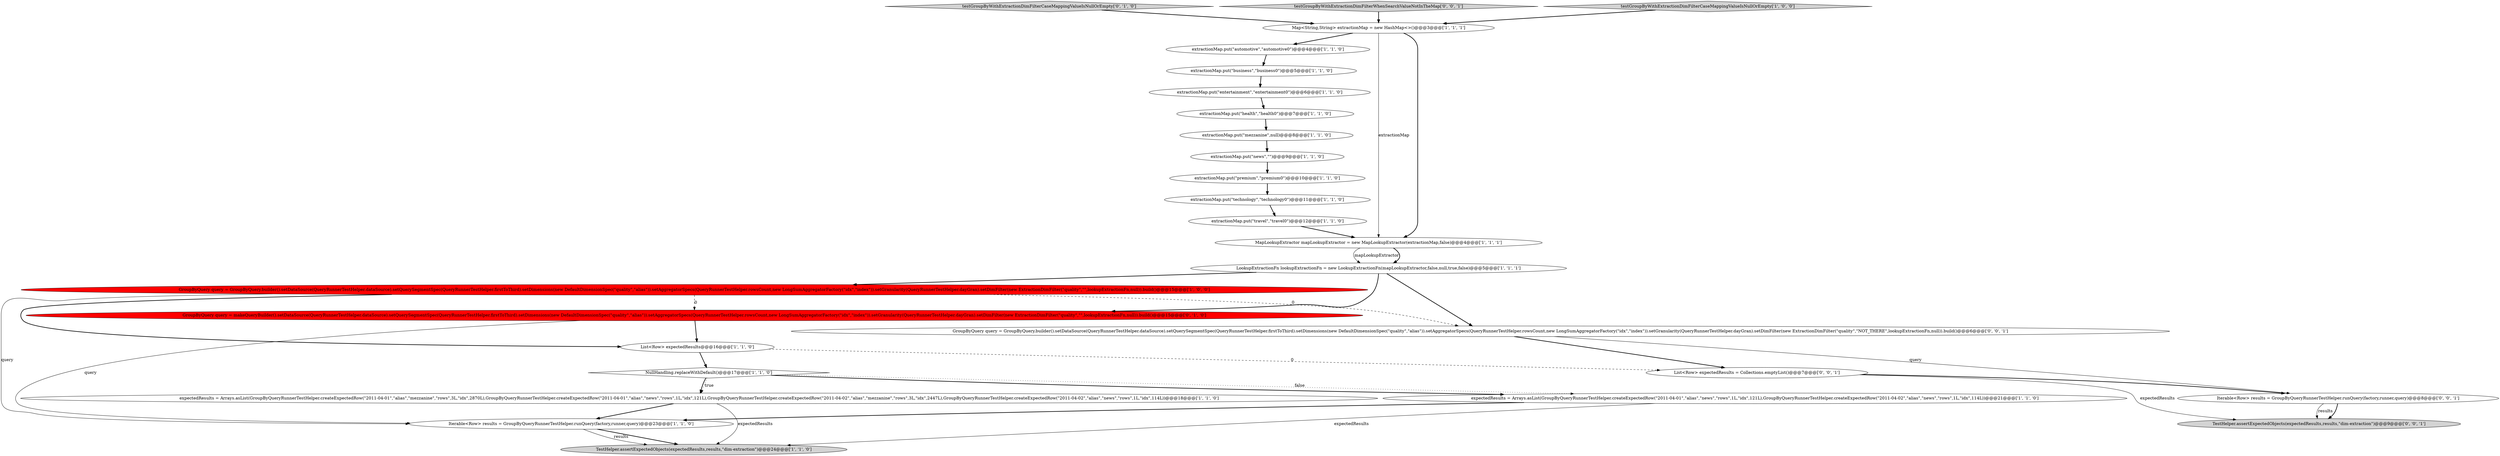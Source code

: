 digraph {
16 [style = filled, label = "extractionMap.put(\"travel\",\"travel0\")@@@12@@@['1', '1', '0']", fillcolor = white, shape = ellipse image = "AAA0AAABBB1BBB"];
12 [style = filled, label = "NullHandling.replaceWithDefault()@@@17@@@['1', '1', '0']", fillcolor = white, shape = diamond image = "AAA0AAABBB1BBB"];
20 [style = filled, label = "testGroupByWithExtractionDimFilterCaseMappingValueIsNullOrEmpty['0', '1', '0']", fillcolor = lightgray, shape = diamond image = "AAA0AAABBB2BBB"];
15 [style = filled, label = "extractionMap.put(\"business\",\"business0\")@@@5@@@['1', '1', '0']", fillcolor = white, shape = ellipse image = "AAA0AAABBB1BBB"];
19 [style = filled, label = "extractionMap.put(\"news\",\"\")@@@9@@@['1', '1', '0']", fillcolor = white, shape = ellipse image = "AAA0AAABBB1BBB"];
9 [style = filled, label = "TestHelper.assertExpectedObjects(expectedResults,results,\"dim-extraction\")@@@24@@@['1', '1', '0']", fillcolor = lightgray, shape = ellipse image = "AAA0AAABBB1BBB"];
2 [style = filled, label = "extractionMap.put(\"automotive\",\"automotive0\")@@@4@@@['1', '1', '0']", fillcolor = white, shape = ellipse image = "AAA0AAABBB1BBB"];
8 [style = filled, label = "expectedResults = Arrays.asList(GroupByQueryRunnerTestHelper.createExpectedRow(\"2011-04-01\",\"alias\",\"news\",\"rows\",1L,\"idx\",121L),GroupByQueryRunnerTestHelper.createExpectedRow(\"2011-04-02\",\"alias\",\"news\",\"rows\",1L,\"idx\",114L))@@@21@@@['1', '1', '0']", fillcolor = white, shape = ellipse image = "AAA0AAABBB1BBB"];
3 [style = filled, label = "extractionMap.put(\"premium\",\"premium0\")@@@10@@@['1', '1', '0']", fillcolor = white, shape = ellipse image = "AAA0AAABBB1BBB"];
26 [style = filled, label = "Iterable<Row> results = GroupByQueryRunnerTestHelper.runQuery(factory,runner,query)@@@8@@@['0', '0', '1']", fillcolor = white, shape = ellipse image = "AAA0AAABBB3BBB"];
1 [style = filled, label = "MapLookupExtractor mapLookupExtractor = new MapLookupExtractor(extractionMap,false)@@@4@@@['1', '1', '1']", fillcolor = white, shape = ellipse image = "AAA0AAABBB1BBB"];
23 [style = filled, label = "testGroupByWithExtractionDimFilterWhenSearchValueNotInTheMap['0', '0', '1']", fillcolor = lightgray, shape = diamond image = "AAA0AAABBB3BBB"];
18 [style = filled, label = "extractionMap.put(\"mezzanine\",null)@@@8@@@['1', '1', '0']", fillcolor = white, shape = ellipse image = "AAA0AAABBB1BBB"];
22 [style = filled, label = "TestHelper.assertExpectedObjects(expectedResults,results,\"dim-extraction\")@@@9@@@['0', '0', '1']", fillcolor = lightgray, shape = ellipse image = "AAA0AAABBB3BBB"];
10 [style = filled, label = "LookupExtractionFn lookupExtractionFn = new LookupExtractionFn(mapLookupExtractor,false,null,true,false)@@@5@@@['1', '1', '1']", fillcolor = white, shape = ellipse image = "AAA0AAABBB1BBB"];
11 [style = filled, label = "GroupByQuery query = GroupByQuery.builder().setDataSource(QueryRunnerTestHelper.dataSource).setQuerySegmentSpec(QueryRunnerTestHelper.firstToThird).setDimensions(new DefaultDimensionSpec(\"quality\",\"alias\")).setAggregatorSpecs(QueryRunnerTestHelper.rowsCount,new LongSumAggregatorFactory(\"idx\",\"index\")).setGranularity(QueryRunnerTestHelper.dayGran).setDimFilter(new ExtractionDimFilter(\"quality\",\"\",lookupExtractionFn,null)).build()@@@15@@@['1', '0', '0']", fillcolor = red, shape = ellipse image = "AAA1AAABBB1BBB"];
7 [style = filled, label = "testGroupByWithExtractionDimFilterCaseMappingValueIsNullOrEmpty['1', '0', '0']", fillcolor = lightgray, shape = diamond image = "AAA0AAABBB1BBB"];
17 [style = filled, label = "List<Row> expectedResults@@@16@@@['1', '1', '0']", fillcolor = white, shape = ellipse image = "AAA0AAABBB1BBB"];
14 [style = filled, label = "extractionMap.put(\"entertainment\",\"entertainment0\")@@@6@@@['1', '1', '0']", fillcolor = white, shape = ellipse image = "AAA0AAABBB1BBB"];
21 [style = filled, label = "GroupByQuery query = makeQueryBuilder().setDataSource(QueryRunnerTestHelper.dataSource).setQuerySegmentSpec(QueryRunnerTestHelper.firstToThird).setDimensions(new DefaultDimensionSpec(\"quality\",\"alias\")).setAggregatorSpecs(QueryRunnerTestHelper.rowsCount,new LongSumAggregatorFactory(\"idx\",\"index\")).setGranularity(QueryRunnerTestHelper.dayGran).setDimFilter(new ExtractionDimFilter(\"quality\",\"\",lookupExtractionFn,null)).build()@@@15@@@['0', '1', '0']", fillcolor = red, shape = ellipse image = "AAA1AAABBB2BBB"];
4 [style = filled, label = "Iterable<Row> results = GroupByQueryRunnerTestHelper.runQuery(factory,runner,query)@@@23@@@['1', '1', '0']", fillcolor = white, shape = ellipse image = "AAA0AAABBB1BBB"];
5 [style = filled, label = "expectedResults = Arrays.asList(GroupByQueryRunnerTestHelper.createExpectedRow(\"2011-04-01\",\"alias\",\"mezzanine\",\"rows\",3L,\"idx\",2870L),GroupByQueryRunnerTestHelper.createExpectedRow(\"2011-04-01\",\"alias\",\"news\",\"rows\",1L,\"idx\",121L),GroupByQueryRunnerTestHelper.createExpectedRow(\"2011-04-02\",\"alias\",\"mezzanine\",\"rows\",3L,\"idx\",2447L),GroupByQueryRunnerTestHelper.createExpectedRow(\"2011-04-02\",\"alias\",\"news\",\"rows\",1L,\"idx\",114L))@@@18@@@['1', '1', '0']", fillcolor = white, shape = ellipse image = "AAA0AAABBB1BBB"];
13 [style = filled, label = "extractionMap.put(\"health\",\"health0\")@@@7@@@['1', '1', '0']", fillcolor = white, shape = ellipse image = "AAA0AAABBB1BBB"];
0 [style = filled, label = "extractionMap.put(\"technology\",\"technology0\")@@@11@@@['1', '1', '0']", fillcolor = white, shape = ellipse image = "AAA0AAABBB1BBB"];
6 [style = filled, label = "Map<String,String> extractionMap = new HashMap<>()@@@3@@@['1', '1', '1']", fillcolor = white, shape = ellipse image = "AAA0AAABBB1BBB"];
25 [style = filled, label = "List<Row> expectedResults = Collections.emptyList()@@@7@@@['0', '0', '1']", fillcolor = white, shape = ellipse image = "AAA0AAABBB3BBB"];
24 [style = filled, label = "GroupByQuery query = GroupByQuery.builder().setDataSource(QueryRunnerTestHelper.dataSource).setQuerySegmentSpec(QueryRunnerTestHelper.firstToThird).setDimensions(new DefaultDimensionSpec(\"quality\",\"alias\")).setAggregatorSpecs(QueryRunnerTestHelper.rowsCount,new LongSumAggregatorFactory(\"idx\",\"index\")).setGranularity(QueryRunnerTestHelper.dayGran).setDimFilter(new ExtractionDimFilter(\"quality\",\"NOT_THERE\",lookupExtractionFn,null)).build()@@@6@@@['0', '0', '1']", fillcolor = white, shape = ellipse image = "AAA0AAABBB3BBB"];
4->9 [style = bold, label=""];
0->16 [style = bold, label=""];
12->5 [style = bold, label=""];
15->14 [style = bold, label=""];
1->10 [style = solid, label="mapLookupExtractor"];
10->24 [style = bold, label=""];
25->22 [style = solid, label="expectedResults"];
6->1 [style = solid, label="extractionMap"];
18->19 [style = bold, label=""];
10->21 [style = bold, label=""];
20->6 [style = bold, label=""];
8->9 [style = solid, label="expectedResults"];
21->4 [style = solid, label="query"];
11->4 [style = solid, label="query"];
17->25 [style = dashed, label="0"];
3->0 [style = bold, label=""];
26->22 [style = bold, label=""];
6->2 [style = bold, label=""];
6->1 [style = bold, label=""];
26->22 [style = solid, label="results"];
17->12 [style = bold, label=""];
12->8 [style = dotted, label="false"];
16->1 [style = bold, label=""];
4->9 [style = solid, label="results"];
12->5 [style = dotted, label="true"];
12->8 [style = bold, label=""];
24->25 [style = bold, label=""];
23->6 [style = bold, label=""];
5->4 [style = bold, label=""];
7->6 [style = bold, label=""];
2->15 [style = bold, label=""];
25->26 [style = bold, label=""];
11->24 [style = dashed, label="0"];
11->17 [style = bold, label=""];
24->26 [style = solid, label="query"];
14->13 [style = bold, label=""];
8->4 [style = bold, label=""];
1->10 [style = bold, label=""];
19->3 [style = bold, label=""];
21->17 [style = bold, label=""];
5->9 [style = solid, label="expectedResults"];
13->18 [style = bold, label=""];
10->11 [style = bold, label=""];
11->21 [style = dashed, label="0"];
}
